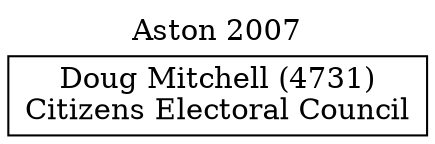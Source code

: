 // House preference flow
digraph "Doug Mitchell (4731)_Aston_2007" {
	graph [label="Aston 2007" labelloc=t mclimit=10]
	node [shape=box]
	"Doug Mitchell (4731)" [label="Doug Mitchell (4731)
Citizens Electoral Council"]
}
